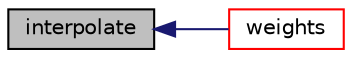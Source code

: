 digraph "interpolate"
{
  bgcolor="transparent";
  edge [fontname="Helvetica",fontsize="10",labelfontname="Helvetica",labelfontsize="10"];
  node [fontname="Helvetica",fontsize="10",shape=record];
  rankdir="LR";
  Node1291 [label="interpolate",height=0.2,width=0.4,color="black", fillcolor="grey75", style="filled", fontcolor="black"];
  Node1291 -> Node1292 [dir="back",color="midnightblue",fontsize="10",style="solid",fontname="Helvetica"];
  Node1292 [label="weights",height=0.2,width=0.4,color="red",URL="$a23969.html#a3850190d622c7d30ee9b7357d248d2b4",tooltip="Return the interpolation weighting factors. "];
}
